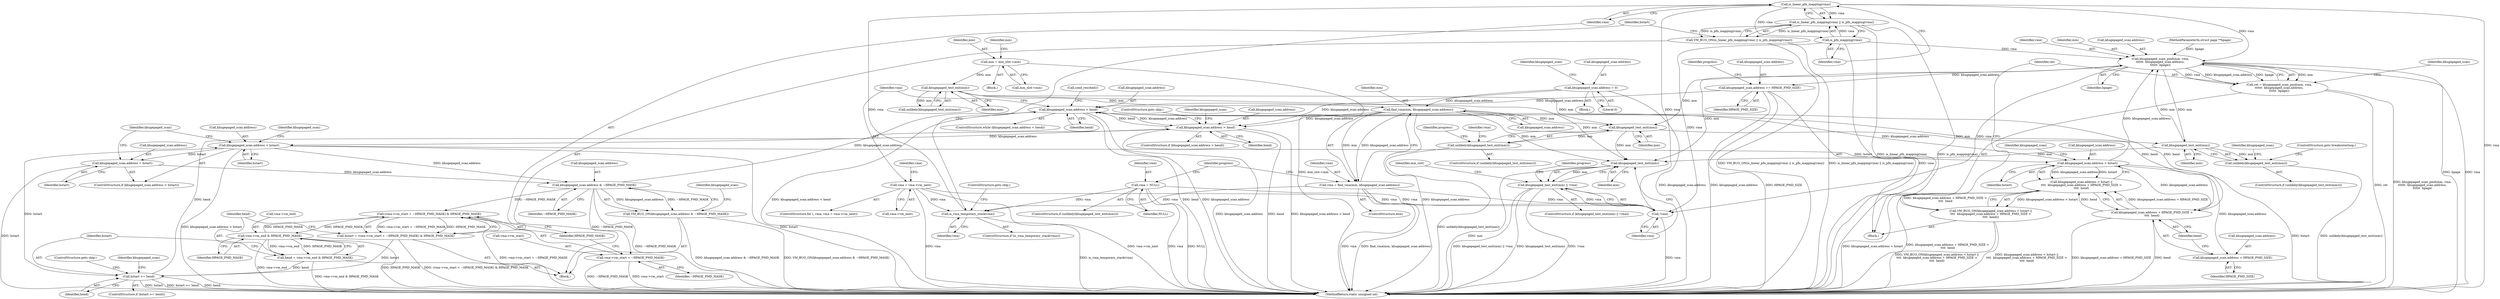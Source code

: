 digraph "1_linux_78f11a255749d09025f54d4e2df4fbcb031530e2_2@del" {
"1000236" [label="(Call,is_linear_pfn_mapping(vma))"];
"1000231" [label="(Call,is_vma_temporary_stack(vma))"];
"1000178" [label="(Call,vma = vma->vm_next)"];
"1000167" [label="(Call,vma = find_vma(mm, khugepaged_scan.address))"];
"1000169" [label="(Call,find_vma(mm, khugepaged_scan.address))"];
"1000161" [label="(Call,khugepaged_test_exit(mm))"];
"1000149" [label="(Call,mm = mm_slot->mm)"];
"1000136" [label="(Call,khugepaged_scan.address = 0)"];
"1000163" [label="(Call,vma = NULL)"];
"1000235" [label="(Call,is_linear_pfn_mapping(vma) || is_pfn_mapping(vma))"];
"1000234" [label="(Call,VM_BUG_ON(is_linear_pfn_mapping(vma) || is_pfn_mapping(vma)))"];
"1000238" [label="(Call,is_pfn_mapping(vma))"];
"1000315" [label="(Call,khugepaged_scan_pmd(mm, vma,\n\t\t\t\t\t\t  khugepaged_scan.address,\n\t\t\t\t\t\t  hpage))"];
"1000189" [label="(Call,khugepaged_test_exit(mm))"];
"1000188" [label="(Call,unlikely(khugepaged_test_exit(mm)))"];
"1000296" [label="(Call,khugepaged_test_exit(mm))"];
"1000295" [label="(Call,unlikely(khugepaged_test_exit(mm)))"];
"1000356" [label="(Call,khugepaged_test_exit(mm))"];
"1000355" [label="(Call,khugepaged_test_exit(mm) || !vma)"];
"1000313" [label="(Call,ret = khugepaged_scan_pmd(mm, vma,\n\t\t\t\t\t\t  khugepaged_scan.address,\n\t\t\t\t\t\t  hpage))"];
"1000322" [label="(Call,khugepaged_scan.address += HPAGE_PMD_SIZE)"];
"1000286" [label="(Call,khugepaged_scan.address < hend)"];
"1000262" [label="(Call,khugepaged_scan.address > hend)"];
"1000269" [label="(Call,khugepaged_scan.address < hstart)"];
"1000274" [label="(Call,khugepaged_scan.address = hstart)"];
"1000280" [label="(Call,khugepaged_scan.address & ~HPAGE_PMD_MASK)"];
"1000242" [label="(Call,(vma->vm_start + ~HPAGE_PMD_MASK) & HPAGE_PMD_MASK)"];
"1000240" [label="(Call,hstart = (vma->vm_start + ~HPAGE_PMD_MASK) & HPAGE_PMD_MASK)"];
"1000257" [label="(Call,hstart >= hend)"];
"1000251" [label="(Call,vma->vm_end & HPAGE_PMD_MASK)"];
"1000249" [label="(Call,hend = vma->vm_end & HPAGE_PMD_MASK)"];
"1000243" [label="(Call,vma->vm_start + ~HPAGE_PMD_MASK)"];
"1000279" [label="(Call,VM_BUG_ON(khugepaged_scan.address & ~HPAGE_PMD_MASK))"];
"1000301" [label="(Call,khugepaged_scan.address < hstart)"];
"1000300" [label="(Call,khugepaged_scan.address < hstart ||\n\t\t\t\t  khugepaged_scan.address + HPAGE_PMD_SIZE >\n\t\t\t\t  hend)"];
"1000299" [label="(Call,VM_BUG_ON(khugepaged_scan.address < hstart ||\n\t\t\t\t  khugepaged_scan.address + HPAGE_PMD_SIZE >\n\t\t\t\t  hend))"];
"1000306" [label="(Call,khugepaged_scan.address + HPAGE_PMD_SIZE >\n\t\t\t\t  hend)"];
"1000307" [label="(Call,khugepaged_scan.address + HPAGE_PMD_SIZE)"];
"1000358" [label="(Call,!vma)"];
"1000365" [label="(Identifier,mm_slot)"];
"1000149" [label="(Call,mm = mm_slot->mm)"];
"1000262" [label="(Call,khugepaged_scan.address > hend)"];
"1000193" [label="(Identifier,progress)"];
"1000275" [label="(Call,khugepaged_scan.address)"];
"1000201" [label="(Identifier,vma)"];
"1000276" [label="(Identifier,khugepaged_scan)"];
"1000307" [label="(Call,khugepaged_scan.address + HPAGE_PMD_SIZE)"];
"1000284" [label="(Identifier,~HPAGE_PMD_MASK)"];
"1000294" [label="(ControlStructure,if (unlikely(khugepaged_test_exit(mm))))"];
"1000231" [label="(Call,is_vma_temporary_stack(vma))"];
"1000171" [label="(Call,khugepaged_scan.address)"];
"1000140" [label="(Literal,0)"];
"1000108" [label="(MethodParameterIn,struct page **hpage)"];
"1000260" [label="(ControlStructure,goto skip;)"];
"1000299" [label="(Call,VM_BUG_ON(khugepaged_scan.address < hstart ||\n\t\t\t\t  khugepaged_scan.address + HPAGE_PMD_SIZE >\n\t\t\t\t  hend))"];
"1000166" [label="(ControlStructure,else)"];
"1000240" [label="(Call,hstart = (vma->vm_start + ~HPAGE_PMD_MASK) & HPAGE_PMD_MASK)"];
"1000264" [label="(Identifier,khugepaged_scan)"];
"1000188" [label="(Call,unlikely(khugepaged_test_exit(mm)))"];
"1000295" [label="(Call,unlikely(khugepaged_test_exit(mm)))"];
"1000286" [label="(Call,khugepaged_scan.address < hend)"];
"1000244" [label="(Call,vma->vm_start)"];
"1000328" [label="(Identifier,progress)"];
"1000287" [label="(Call,khugepaged_scan.address)"];
"1000135" [label="(Block,)"];
"1000159" [label="(ControlStructure,if (unlikely(khugepaged_test_exit(mm))))"];
"1000179" [label="(Identifier,vma)"];
"1000267" [label="(ControlStructure,goto skip;)"];
"1000157" [label="(Identifier,mm)"];
"1000143" [label="(Identifier,khugepaged_scan)"];
"1000279" [label="(Call,VM_BUG_ON(khugepaged_scan.address & ~HPAGE_PMD_MASK))"];
"1000183" [label="(Block,)"];
"1000178" [label="(Call,vma = vma->vm_next)"];
"1000242" [label="(Call,(vma->vm_start + ~HPAGE_PMD_MASK) & HPAGE_PMD_MASK)"];
"1000187" [label="(ControlStructure,if (unlikely(khugepaged_test_exit(mm))))"];
"1000311" [label="(Identifier,HPAGE_PMD_SIZE)"];
"1000248" [label="(Identifier,HPAGE_PMD_MASK)"];
"1000109" [label="(Block,)"];
"1000169" [label="(Call,find_vma(mm, khugepaged_scan.address))"];
"1000321" [label="(Identifier,hpage)"];
"1000266" [label="(Identifier,hend)"];
"1000317" [label="(Identifier,vma)"];
"1000250" [label="(Identifier,hend)"];
"1000291" [label="(Block,)"];
"1000298" [label="(ControlStructure,goto breakouterloop;)"];
"1000162" [label="(Identifier,mm)"];
"1000326" [label="(Identifier,HPAGE_PMD_SIZE)"];
"1000390" [label="(Identifier,progress)"];
"1000160" [label="(Call,unlikely(khugepaged_test_exit(mm)))"];
"1000359" [label="(Identifier,vma)"];
"1000301" [label="(Call,khugepaged_scan.address < hstart)"];
"1000251" [label="(Call,vma->vm_end & HPAGE_PMD_MASK)"];
"1000306" [label="(Call,khugepaged_scan.address + HPAGE_PMD_SIZE >\n\t\t\t\t  hend)"];
"1000261" [label="(ControlStructure,if (khugepaged_scan.address > hend))"];
"1000137" [label="(Call,khugepaged_scan.address)"];
"1000232" [label="(Identifier,vma)"];
"1000297" [label="(Identifier,mm)"];
"1000236" [label="(Call,is_linear_pfn_mapping(vma))"];
"1000269" [label="(Call,khugepaged_scan.address < hstart)"];
"1000271" [label="(Identifier,khugepaged_scan)"];
"1000305" [label="(Identifier,hstart)"];
"1000256" [label="(ControlStructure,if (hstart >= hend))"];
"1000241" [label="(Identifier,hstart)"];
"1000280" [label="(Call,khugepaged_scan.address & ~HPAGE_PMD_MASK)"];
"1000247" [label="(Identifier,~HPAGE_PMD_MASK)"];
"1000391" [label="(MethodReturn,static unsigned int)"];
"1000358" [label="(Call,!vma)"];
"1000323" [label="(Call,khugepaged_scan.address)"];
"1000281" [label="(Call,khugepaged_scan.address)"];
"1000165" [label="(Identifier,NULL)"];
"1000293" [label="(Call,cond_resched())"];
"1000278" [label="(Identifier,hstart)"];
"1000234" [label="(Call,VM_BUG_ON(is_linear_pfn_mapping(vma) || is_pfn_mapping(vma)))"];
"1000238" [label="(Call,is_pfn_mapping(vma))"];
"1000300" [label="(Call,khugepaged_scan.address < hstart ||\n\t\t\t\t  khugepaged_scan.address + HPAGE_PMD_SIZE >\n\t\t\t\t  hend)"];
"1000259" [label="(Identifier,hend)"];
"1000190" [label="(Identifier,mm)"];
"1000296" [label="(Call,khugepaged_test_exit(mm))"];
"1000163" [label="(Call,vma = NULL)"];
"1000270" [label="(Call,khugepaged_scan.address)"];
"1000170" [label="(Identifier,mm)"];
"1000268" [label="(ControlStructure,if (khugepaged_scan.address < hstart))"];
"1000168" [label="(Identifier,vma)"];
"1000150" [label="(Identifier,mm)"];
"1000175" [label="(Identifier,progress)"];
"1000288" [label="(Identifier,khugepaged_scan)"];
"1000151" [label="(Call,mm_slot->mm)"];
"1000309" [label="(Identifier,khugepaged_scan)"];
"1000136" [label="(Call,khugepaged_scan.address = 0)"];
"1000258" [label="(Identifier,hstart)"];
"1000303" [label="(Identifier,khugepaged_scan)"];
"1000354" [label="(ControlStructure,if (khugepaged_test_exit(mm) || !vma))"];
"1000315" [label="(Call,khugepaged_scan_pmd(mm, vma,\n\t\t\t\t\t\t  khugepaged_scan.address,\n\t\t\t\t\t\t  hpage))"];
"1000243" [label="(Call,vma->vm_start + ~HPAGE_PMD_MASK)"];
"1000314" [label="(Identifier,ret)"];
"1000282" [label="(Identifier,khugepaged_scan)"];
"1000356" [label="(Call,khugepaged_test_exit(mm))"];
"1000357" [label="(Identifier,mm)"];
"1000324" [label="(Identifier,khugepaged_scan)"];
"1000233" [label="(ControlStructure,goto skip;)"];
"1000313" [label="(Call,ret = khugepaged_scan_pmd(mm, vma,\n\t\t\t\t\t\t  khugepaged_scan.address,\n\t\t\t\t\t\t  hpage))"];
"1000355" [label="(Call,khugepaged_test_exit(mm) || !vma)"];
"1000302" [label="(Call,khugepaged_scan.address)"];
"1000308" [label="(Call,khugepaged_scan.address)"];
"1000176" [label="(ControlStructure,for (; vma; vma = vma->vm_next))"];
"1000235" [label="(Call,is_linear_pfn_mapping(vma) || is_pfn_mapping(vma))"];
"1000273" [label="(Identifier,hstart)"];
"1000230" [label="(ControlStructure,if (is_vma_temporary_stack(vma)))"];
"1000252" [label="(Call,vma->vm_end)"];
"1000189" [label="(Call,khugepaged_test_exit(mm))"];
"1000263" [label="(Call,khugepaged_scan.address)"];
"1000274" [label="(Call,khugepaged_scan.address = hstart)"];
"1000312" [label="(Identifier,hend)"];
"1000322" [label="(Call,khugepaged_scan.address += HPAGE_PMD_SIZE)"];
"1000164" [label="(Identifier,vma)"];
"1000161" [label="(Call,khugepaged_test_exit(mm))"];
"1000316" [label="(Identifier,mm)"];
"1000167" [label="(Call,vma = find_vma(mm, khugepaged_scan.address))"];
"1000239" [label="(Identifier,vma)"];
"1000318" [label="(Call,khugepaged_scan.address)"];
"1000285" [label="(ControlStructure,while (khugepaged_scan.address < hend))"];
"1000180" [label="(Call,vma->vm_next)"];
"1000237" [label="(Identifier,vma)"];
"1000290" [label="(Identifier,hend)"];
"1000255" [label="(Identifier,HPAGE_PMD_MASK)"];
"1000177" [label="(Identifier,vma)"];
"1000257" [label="(Call,hstart >= hend)"];
"1000249" [label="(Call,hend = vma->vm_end & HPAGE_PMD_MASK)"];
"1000236" -> "1000235"  [label="AST: "];
"1000236" -> "1000237"  [label="CFG: "];
"1000237" -> "1000236"  [label="AST: "];
"1000239" -> "1000236"  [label="CFG: "];
"1000235" -> "1000236"  [label="CFG: "];
"1000236" -> "1000391"  [label="DDG: vma"];
"1000236" -> "1000235"  [label="DDG: vma"];
"1000231" -> "1000236"  [label="DDG: vma"];
"1000236" -> "1000238"  [label="DDG: vma"];
"1000236" -> "1000315"  [label="DDG: vma"];
"1000236" -> "1000358"  [label="DDG: vma"];
"1000231" -> "1000230"  [label="AST: "];
"1000231" -> "1000232"  [label="CFG: "];
"1000232" -> "1000231"  [label="AST: "];
"1000233" -> "1000231"  [label="CFG: "];
"1000237" -> "1000231"  [label="CFG: "];
"1000231" -> "1000391"  [label="DDG: is_vma_temporary_stack(vma)"];
"1000178" -> "1000231"  [label="DDG: vma"];
"1000167" -> "1000231"  [label="DDG: vma"];
"1000163" -> "1000231"  [label="DDG: vma"];
"1000178" -> "1000176"  [label="AST: "];
"1000178" -> "1000180"  [label="CFG: "];
"1000179" -> "1000178"  [label="AST: "];
"1000180" -> "1000178"  [label="AST: "];
"1000177" -> "1000178"  [label="CFG: "];
"1000178" -> "1000391"  [label="DDG: vma"];
"1000178" -> "1000391"  [label="DDG: vma->vm_next"];
"1000178" -> "1000358"  [label="DDG: vma"];
"1000167" -> "1000166"  [label="AST: "];
"1000167" -> "1000169"  [label="CFG: "];
"1000168" -> "1000167"  [label="AST: "];
"1000169" -> "1000167"  [label="AST: "];
"1000175" -> "1000167"  [label="CFG: "];
"1000167" -> "1000391"  [label="DDG: vma"];
"1000167" -> "1000391"  [label="DDG: find_vma(mm, khugepaged_scan.address)"];
"1000169" -> "1000167"  [label="DDG: mm"];
"1000169" -> "1000167"  [label="DDG: khugepaged_scan.address"];
"1000167" -> "1000358"  [label="DDG: vma"];
"1000169" -> "1000171"  [label="CFG: "];
"1000170" -> "1000169"  [label="AST: "];
"1000171" -> "1000169"  [label="AST: "];
"1000169" -> "1000391"  [label="DDG: khugepaged_scan.address"];
"1000161" -> "1000169"  [label="DDG: mm"];
"1000136" -> "1000169"  [label="DDG: khugepaged_scan.address"];
"1000169" -> "1000189"  [label="DDG: mm"];
"1000169" -> "1000262"  [label="DDG: khugepaged_scan.address"];
"1000169" -> "1000356"  [label="DDG: mm"];
"1000161" -> "1000160"  [label="AST: "];
"1000161" -> "1000162"  [label="CFG: "];
"1000162" -> "1000161"  [label="AST: "];
"1000160" -> "1000161"  [label="CFG: "];
"1000161" -> "1000160"  [label="DDG: mm"];
"1000149" -> "1000161"  [label="DDG: mm"];
"1000161" -> "1000189"  [label="DDG: mm"];
"1000161" -> "1000356"  [label="DDG: mm"];
"1000149" -> "1000109"  [label="AST: "];
"1000149" -> "1000151"  [label="CFG: "];
"1000150" -> "1000149"  [label="AST: "];
"1000151" -> "1000149"  [label="AST: "];
"1000157" -> "1000149"  [label="CFG: "];
"1000149" -> "1000391"  [label="DDG: mm_slot->mm"];
"1000136" -> "1000135"  [label="AST: "];
"1000136" -> "1000140"  [label="CFG: "];
"1000137" -> "1000136"  [label="AST: "];
"1000140" -> "1000136"  [label="AST: "];
"1000143" -> "1000136"  [label="CFG: "];
"1000136" -> "1000391"  [label="DDG: khugepaged_scan.address"];
"1000136" -> "1000262"  [label="DDG: khugepaged_scan.address"];
"1000163" -> "1000159"  [label="AST: "];
"1000163" -> "1000165"  [label="CFG: "];
"1000164" -> "1000163"  [label="AST: "];
"1000165" -> "1000163"  [label="AST: "];
"1000175" -> "1000163"  [label="CFG: "];
"1000163" -> "1000391"  [label="DDG: vma"];
"1000163" -> "1000391"  [label="DDG: NULL"];
"1000163" -> "1000358"  [label="DDG: vma"];
"1000235" -> "1000234"  [label="AST: "];
"1000235" -> "1000238"  [label="CFG: "];
"1000238" -> "1000235"  [label="AST: "];
"1000234" -> "1000235"  [label="CFG: "];
"1000235" -> "1000391"  [label="DDG: is_linear_pfn_mapping(vma)"];
"1000235" -> "1000391"  [label="DDG: is_pfn_mapping(vma)"];
"1000235" -> "1000234"  [label="DDG: is_linear_pfn_mapping(vma)"];
"1000235" -> "1000234"  [label="DDG: is_pfn_mapping(vma)"];
"1000238" -> "1000235"  [label="DDG: vma"];
"1000234" -> "1000183"  [label="AST: "];
"1000241" -> "1000234"  [label="CFG: "];
"1000234" -> "1000391"  [label="DDG: is_linear_pfn_mapping(vma) || is_pfn_mapping(vma)"];
"1000234" -> "1000391"  [label="DDG: VM_BUG_ON(is_linear_pfn_mapping(vma) || is_pfn_mapping(vma))"];
"1000238" -> "1000239"  [label="CFG: "];
"1000239" -> "1000238"  [label="AST: "];
"1000238" -> "1000391"  [label="DDG: vma"];
"1000238" -> "1000315"  [label="DDG: vma"];
"1000238" -> "1000358"  [label="DDG: vma"];
"1000315" -> "1000313"  [label="AST: "];
"1000315" -> "1000321"  [label="CFG: "];
"1000316" -> "1000315"  [label="AST: "];
"1000317" -> "1000315"  [label="AST: "];
"1000318" -> "1000315"  [label="AST: "];
"1000321" -> "1000315"  [label="AST: "];
"1000313" -> "1000315"  [label="CFG: "];
"1000315" -> "1000391"  [label="DDG: hpage"];
"1000315" -> "1000391"  [label="DDG: vma"];
"1000315" -> "1000189"  [label="DDG: mm"];
"1000315" -> "1000296"  [label="DDG: mm"];
"1000315" -> "1000313"  [label="DDG: mm"];
"1000315" -> "1000313"  [label="DDG: vma"];
"1000315" -> "1000313"  [label="DDG: khugepaged_scan.address"];
"1000315" -> "1000313"  [label="DDG: hpage"];
"1000296" -> "1000315"  [label="DDG: mm"];
"1000301" -> "1000315"  [label="DDG: khugepaged_scan.address"];
"1000108" -> "1000315"  [label="DDG: hpage"];
"1000315" -> "1000322"  [label="DDG: khugepaged_scan.address"];
"1000315" -> "1000356"  [label="DDG: mm"];
"1000315" -> "1000358"  [label="DDG: vma"];
"1000189" -> "1000188"  [label="AST: "];
"1000189" -> "1000190"  [label="CFG: "];
"1000190" -> "1000189"  [label="AST: "];
"1000188" -> "1000189"  [label="CFG: "];
"1000189" -> "1000188"  [label="DDG: mm"];
"1000189" -> "1000296"  [label="DDG: mm"];
"1000189" -> "1000356"  [label="DDG: mm"];
"1000188" -> "1000187"  [label="AST: "];
"1000193" -> "1000188"  [label="CFG: "];
"1000201" -> "1000188"  [label="CFG: "];
"1000188" -> "1000391"  [label="DDG: unlikely(khugepaged_test_exit(mm))"];
"1000296" -> "1000295"  [label="AST: "];
"1000296" -> "1000297"  [label="CFG: "];
"1000297" -> "1000296"  [label="AST: "];
"1000295" -> "1000296"  [label="CFG: "];
"1000296" -> "1000295"  [label="DDG: mm"];
"1000296" -> "1000356"  [label="DDG: mm"];
"1000295" -> "1000294"  [label="AST: "];
"1000298" -> "1000295"  [label="CFG: "];
"1000303" -> "1000295"  [label="CFG: "];
"1000295" -> "1000391"  [label="DDG: unlikely(khugepaged_test_exit(mm))"];
"1000356" -> "1000355"  [label="AST: "];
"1000356" -> "1000357"  [label="CFG: "];
"1000357" -> "1000356"  [label="AST: "];
"1000359" -> "1000356"  [label="CFG: "];
"1000355" -> "1000356"  [label="CFG: "];
"1000356" -> "1000391"  [label="DDG: mm"];
"1000356" -> "1000355"  [label="DDG: mm"];
"1000355" -> "1000354"  [label="AST: "];
"1000355" -> "1000358"  [label="CFG: "];
"1000358" -> "1000355"  [label="AST: "];
"1000365" -> "1000355"  [label="CFG: "];
"1000390" -> "1000355"  [label="CFG: "];
"1000355" -> "1000391"  [label="DDG: khugepaged_test_exit(mm)"];
"1000355" -> "1000391"  [label="DDG: !vma"];
"1000355" -> "1000391"  [label="DDG: khugepaged_test_exit(mm) || !vma"];
"1000358" -> "1000355"  [label="DDG: vma"];
"1000313" -> "1000291"  [label="AST: "];
"1000314" -> "1000313"  [label="AST: "];
"1000324" -> "1000313"  [label="CFG: "];
"1000313" -> "1000391"  [label="DDG: khugepaged_scan_pmd(mm, vma,\n\t\t\t\t\t\t  khugepaged_scan.address,\n\t\t\t\t\t\t  hpage)"];
"1000313" -> "1000391"  [label="DDG: ret"];
"1000322" -> "1000291"  [label="AST: "];
"1000322" -> "1000326"  [label="CFG: "];
"1000323" -> "1000322"  [label="AST: "];
"1000326" -> "1000322"  [label="AST: "];
"1000328" -> "1000322"  [label="CFG: "];
"1000322" -> "1000391"  [label="DDG: HPAGE_PMD_SIZE"];
"1000322" -> "1000391"  [label="DDG: khugepaged_scan.address"];
"1000322" -> "1000286"  [label="DDG: khugepaged_scan.address"];
"1000286" -> "1000285"  [label="AST: "];
"1000286" -> "1000290"  [label="CFG: "];
"1000287" -> "1000286"  [label="AST: "];
"1000290" -> "1000286"  [label="AST: "];
"1000293" -> "1000286"  [label="CFG: "];
"1000179" -> "1000286"  [label="CFG: "];
"1000286" -> "1000391"  [label="DDG: khugepaged_scan.address < hend"];
"1000286" -> "1000391"  [label="DDG: hend"];
"1000286" -> "1000391"  [label="DDG: khugepaged_scan.address"];
"1000286" -> "1000262"  [label="DDG: khugepaged_scan.address"];
"1000280" -> "1000286"  [label="DDG: khugepaged_scan.address"];
"1000306" -> "1000286"  [label="DDG: hend"];
"1000262" -> "1000286"  [label="DDG: hend"];
"1000286" -> "1000301"  [label="DDG: khugepaged_scan.address"];
"1000286" -> "1000306"  [label="DDG: hend"];
"1000262" -> "1000261"  [label="AST: "];
"1000262" -> "1000266"  [label="CFG: "];
"1000263" -> "1000262"  [label="AST: "];
"1000266" -> "1000262"  [label="AST: "];
"1000267" -> "1000262"  [label="CFG: "];
"1000271" -> "1000262"  [label="CFG: "];
"1000262" -> "1000391"  [label="DDG: khugepaged_scan.address"];
"1000262" -> "1000391"  [label="DDG: hend"];
"1000262" -> "1000391"  [label="DDG: khugepaged_scan.address > hend"];
"1000257" -> "1000262"  [label="DDG: hend"];
"1000262" -> "1000269"  [label="DDG: khugepaged_scan.address"];
"1000269" -> "1000268"  [label="AST: "];
"1000269" -> "1000273"  [label="CFG: "];
"1000270" -> "1000269"  [label="AST: "];
"1000273" -> "1000269"  [label="AST: "];
"1000276" -> "1000269"  [label="CFG: "];
"1000282" -> "1000269"  [label="CFG: "];
"1000269" -> "1000391"  [label="DDG: khugepaged_scan.address < hstart"];
"1000269" -> "1000391"  [label="DDG: hstart"];
"1000257" -> "1000269"  [label="DDG: hstart"];
"1000269" -> "1000274"  [label="DDG: hstart"];
"1000269" -> "1000280"  [label="DDG: khugepaged_scan.address"];
"1000269" -> "1000301"  [label="DDG: hstart"];
"1000274" -> "1000268"  [label="AST: "];
"1000274" -> "1000278"  [label="CFG: "];
"1000275" -> "1000274"  [label="AST: "];
"1000278" -> "1000274"  [label="AST: "];
"1000282" -> "1000274"  [label="CFG: "];
"1000274" -> "1000391"  [label="DDG: hstart"];
"1000274" -> "1000280"  [label="DDG: khugepaged_scan.address"];
"1000280" -> "1000279"  [label="AST: "];
"1000280" -> "1000284"  [label="CFG: "];
"1000281" -> "1000280"  [label="AST: "];
"1000284" -> "1000280"  [label="AST: "];
"1000279" -> "1000280"  [label="CFG: "];
"1000280" -> "1000391"  [label="DDG: ~HPAGE_PMD_MASK"];
"1000280" -> "1000242"  [label="DDG: ~HPAGE_PMD_MASK"];
"1000280" -> "1000243"  [label="DDG: ~HPAGE_PMD_MASK"];
"1000280" -> "1000279"  [label="DDG: khugepaged_scan.address"];
"1000280" -> "1000279"  [label="DDG: ~HPAGE_PMD_MASK"];
"1000242" -> "1000240"  [label="AST: "];
"1000242" -> "1000248"  [label="CFG: "];
"1000243" -> "1000242"  [label="AST: "];
"1000248" -> "1000242"  [label="AST: "];
"1000240" -> "1000242"  [label="CFG: "];
"1000242" -> "1000391"  [label="DDG: vma->vm_start + ~HPAGE_PMD_MASK"];
"1000242" -> "1000240"  [label="DDG: vma->vm_start + ~HPAGE_PMD_MASK"];
"1000242" -> "1000240"  [label="DDG: HPAGE_PMD_MASK"];
"1000251" -> "1000242"  [label="DDG: HPAGE_PMD_MASK"];
"1000242" -> "1000251"  [label="DDG: HPAGE_PMD_MASK"];
"1000240" -> "1000183"  [label="AST: "];
"1000241" -> "1000240"  [label="AST: "];
"1000250" -> "1000240"  [label="CFG: "];
"1000240" -> "1000391"  [label="DDG: (vma->vm_start + ~HPAGE_PMD_MASK) & HPAGE_PMD_MASK"];
"1000240" -> "1000257"  [label="DDG: hstart"];
"1000257" -> "1000256"  [label="AST: "];
"1000257" -> "1000259"  [label="CFG: "];
"1000258" -> "1000257"  [label="AST: "];
"1000259" -> "1000257"  [label="AST: "];
"1000260" -> "1000257"  [label="CFG: "];
"1000264" -> "1000257"  [label="CFG: "];
"1000257" -> "1000391"  [label="DDG: hend"];
"1000257" -> "1000391"  [label="DDG: hstart"];
"1000257" -> "1000391"  [label="DDG: hstart >= hend"];
"1000249" -> "1000257"  [label="DDG: hend"];
"1000251" -> "1000249"  [label="AST: "];
"1000251" -> "1000255"  [label="CFG: "];
"1000252" -> "1000251"  [label="AST: "];
"1000255" -> "1000251"  [label="AST: "];
"1000249" -> "1000251"  [label="CFG: "];
"1000251" -> "1000391"  [label="DDG: HPAGE_PMD_MASK"];
"1000251" -> "1000391"  [label="DDG: vma->vm_end"];
"1000251" -> "1000249"  [label="DDG: vma->vm_end"];
"1000251" -> "1000249"  [label="DDG: HPAGE_PMD_MASK"];
"1000249" -> "1000183"  [label="AST: "];
"1000250" -> "1000249"  [label="AST: "];
"1000258" -> "1000249"  [label="CFG: "];
"1000249" -> "1000391"  [label="DDG: vma->vm_end & HPAGE_PMD_MASK"];
"1000243" -> "1000247"  [label="CFG: "];
"1000244" -> "1000243"  [label="AST: "];
"1000247" -> "1000243"  [label="AST: "];
"1000248" -> "1000243"  [label="CFG: "];
"1000243" -> "1000391"  [label="DDG: vma->vm_start"];
"1000243" -> "1000391"  [label="DDG: ~HPAGE_PMD_MASK"];
"1000279" -> "1000183"  [label="AST: "];
"1000288" -> "1000279"  [label="CFG: "];
"1000279" -> "1000391"  [label="DDG: khugepaged_scan.address & ~HPAGE_PMD_MASK"];
"1000279" -> "1000391"  [label="DDG: VM_BUG_ON(khugepaged_scan.address & ~HPAGE_PMD_MASK)"];
"1000301" -> "1000300"  [label="AST: "];
"1000301" -> "1000305"  [label="CFG: "];
"1000302" -> "1000301"  [label="AST: "];
"1000305" -> "1000301"  [label="AST: "];
"1000309" -> "1000301"  [label="CFG: "];
"1000300" -> "1000301"  [label="CFG: "];
"1000301" -> "1000391"  [label="DDG: hstart"];
"1000301" -> "1000300"  [label="DDG: khugepaged_scan.address"];
"1000301" -> "1000300"  [label="DDG: hstart"];
"1000301" -> "1000306"  [label="DDG: khugepaged_scan.address"];
"1000301" -> "1000307"  [label="DDG: khugepaged_scan.address"];
"1000300" -> "1000299"  [label="AST: "];
"1000300" -> "1000306"  [label="CFG: "];
"1000306" -> "1000300"  [label="AST: "];
"1000299" -> "1000300"  [label="CFG: "];
"1000300" -> "1000391"  [label="DDG: khugepaged_scan.address < hstart"];
"1000300" -> "1000391"  [label="DDG: khugepaged_scan.address + HPAGE_PMD_SIZE >\n\t\t\t\t  hend"];
"1000300" -> "1000299"  [label="DDG: khugepaged_scan.address < hstart"];
"1000300" -> "1000299"  [label="DDG: khugepaged_scan.address + HPAGE_PMD_SIZE >\n\t\t\t\t  hend"];
"1000306" -> "1000300"  [label="DDG: khugepaged_scan.address + HPAGE_PMD_SIZE"];
"1000306" -> "1000300"  [label="DDG: hend"];
"1000299" -> "1000291"  [label="AST: "];
"1000314" -> "1000299"  [label="CFG: "];
"1000299" -> "1000391"  [label="DDG: VM_BUG_ON(khugepaged_scan.address < hstart ||\n\t\t\t\t  khugepaged_scan.address + HPAGE_PMD_SIZE >\n\t\t\t\t  hend)"];
"1000299" -> "1000391"  [label="DDG: khugepaged_scan.address < hstart ||\n\t\t\t\t  khugepaged_scan.address + HPAGE_PMD_SIZE >\n\t\t\t\t  hend"];
"1000306" -> "1000312"  [label="CFG: "];
"1000307" -> "1000306"  [label="AST: "];
"1000312" -> "1000306"  [label="AST: "];
"1000306" -> "1000391"  [label="DDG: hend"];
"1000306" -> "1000391"  [label="DDG: khugepaged_scan.address + HPAGE_PMD_SIZE"];
"1000307" -> "1000311"  [label="CFG: "];
"1000308" -> "1000307"  [label="AST: "];
"1000311" -> "1000307"  [label="AST: "];
"1000312" -> "1000307"  [label="CFG: "];
"1000358" -> "1000359"  [label="CFG: "];
"1000359" -> "1000358"  [label="AST: "];
"1000358" -> "1000391"  [label="DDG: vma"];
}
